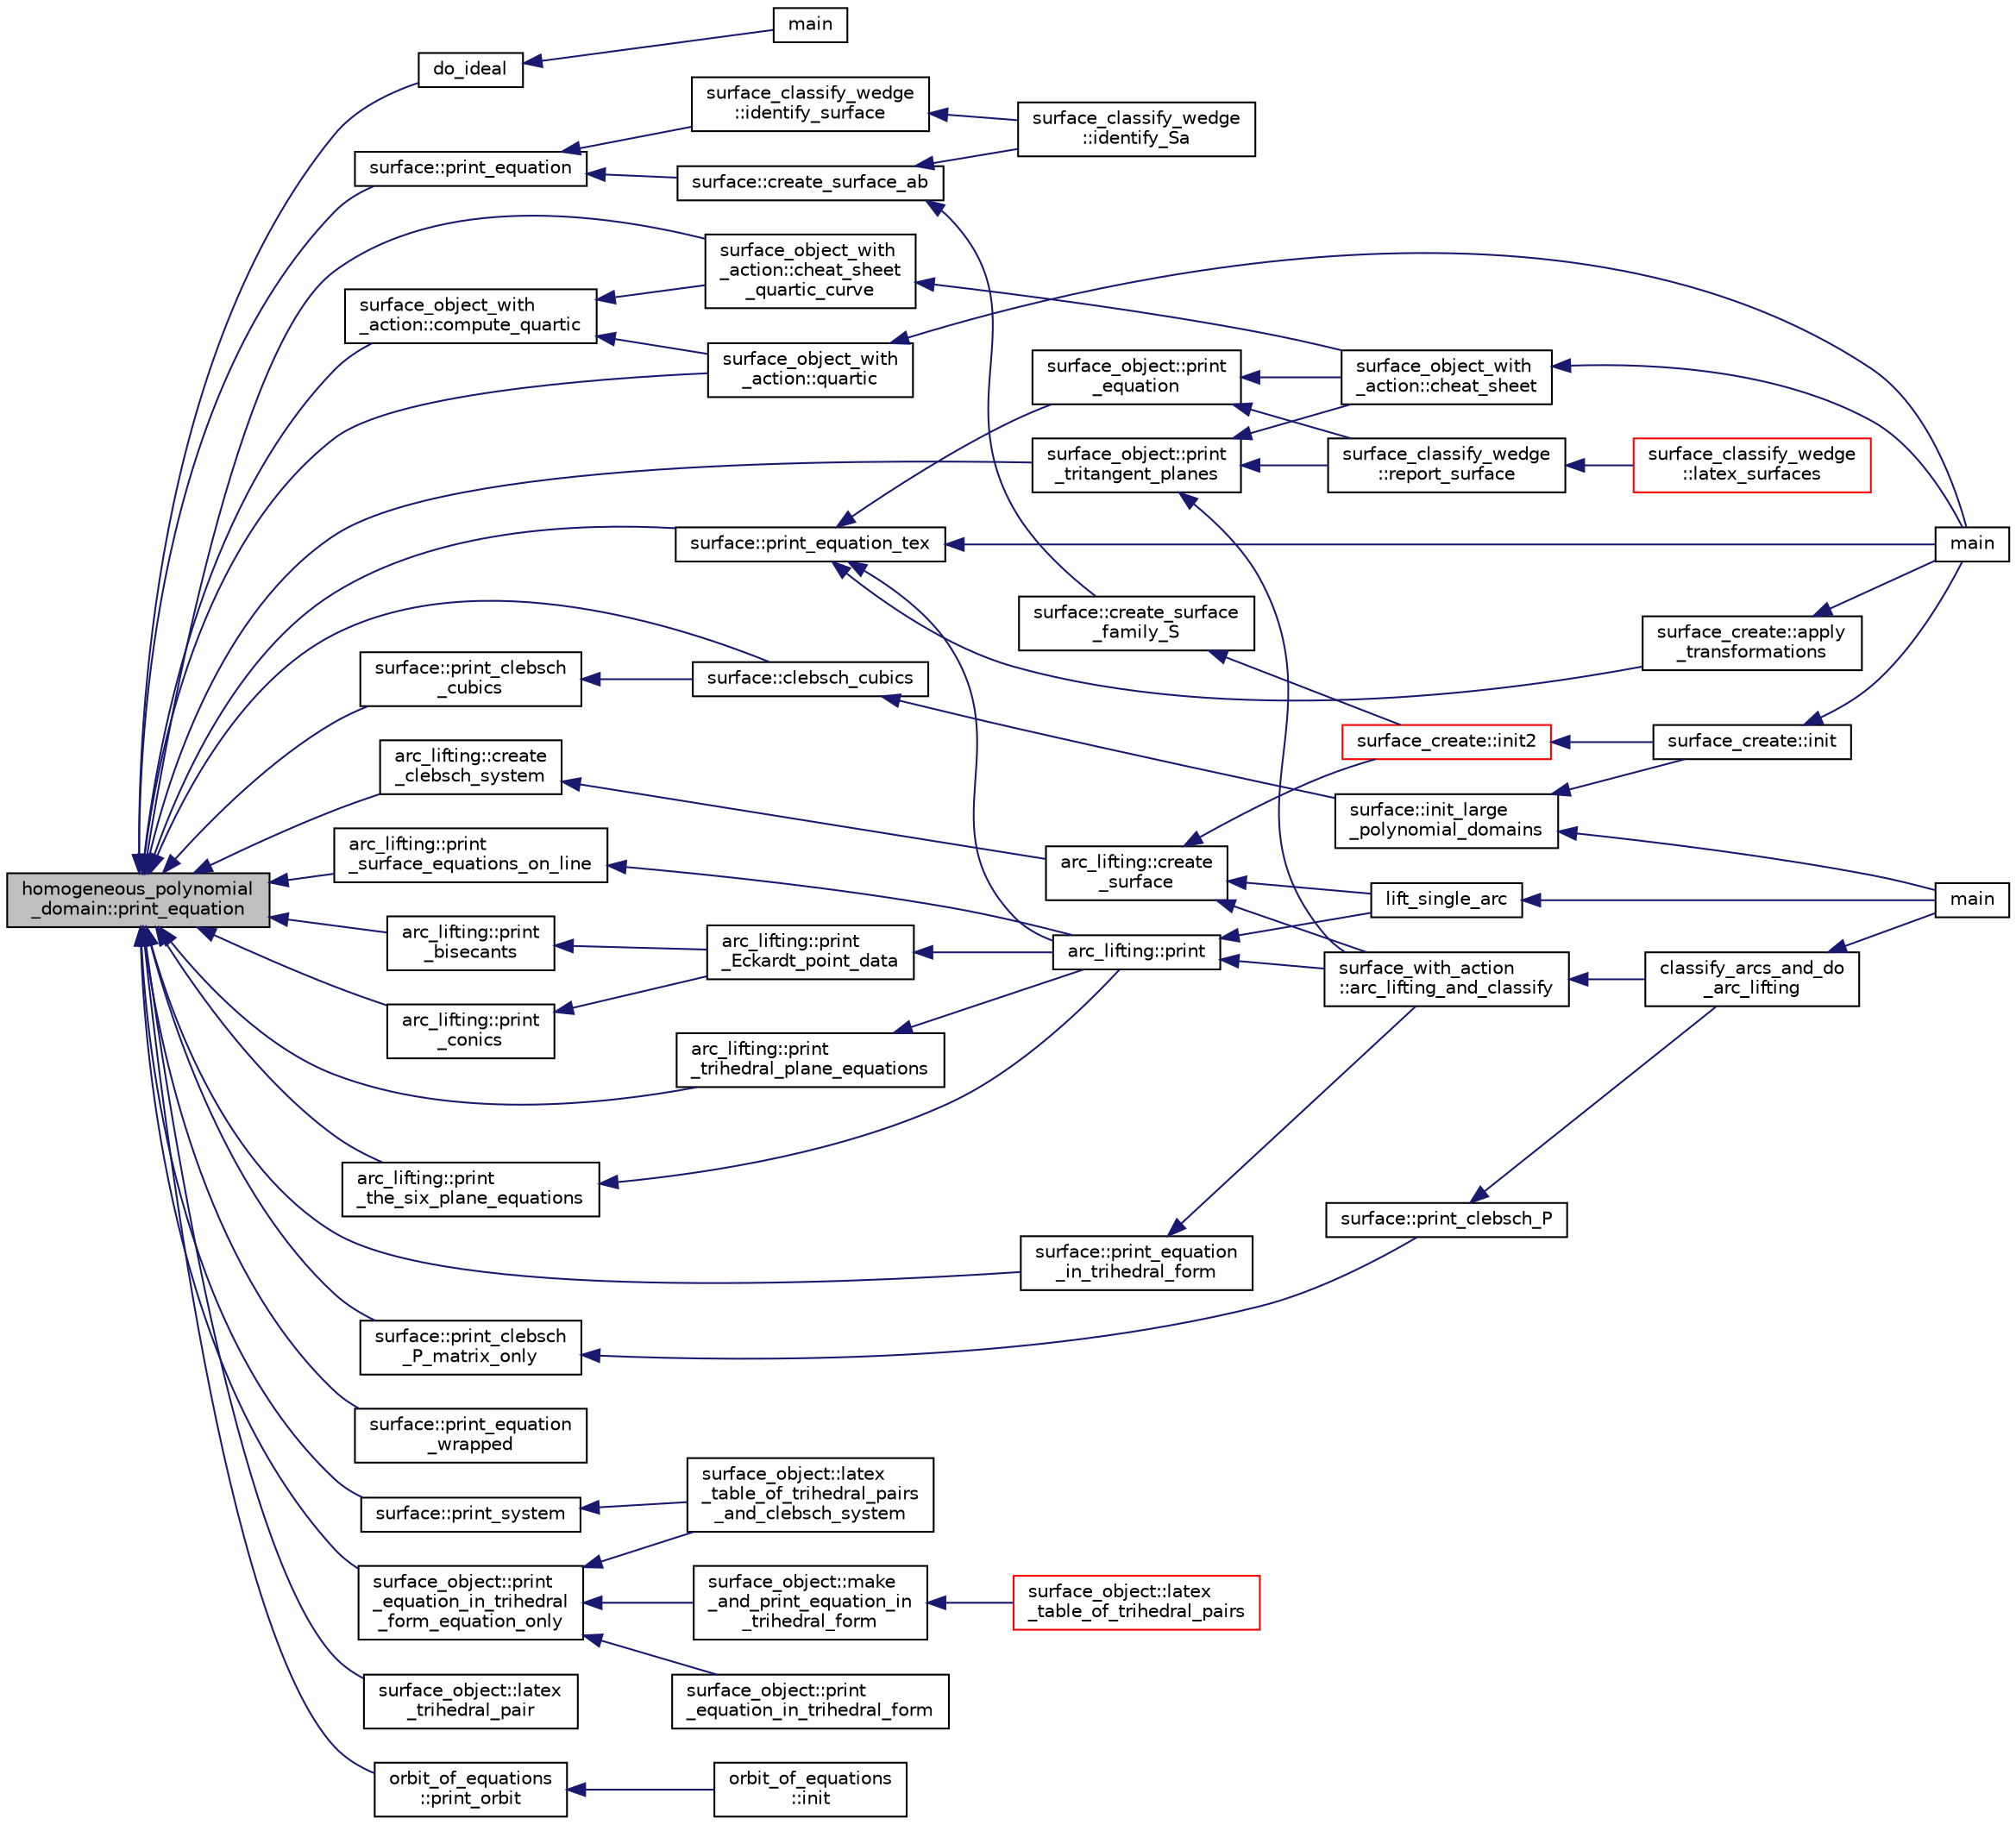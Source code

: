 digraph "homogeneous_polynomial_domain::print_equation"
{
  edge [fontname="Helvetica",fontsize="10",labelfontname="Helvetica",labelfontsize="10"];
  node [fontname="Helvetica",fontsize="10",shape=record];
  rankdir="LR";
  Node868 [label="homogeneous_polynomial\l_domain::print_equation",height=0.2,width=0.4,color="black", fillcolor="grey75", style="filled", fontcolor="black"];
  Node868 -> Node869 [dir="back",color="midnightblue",fontsize="10",style="solid",fontname="Helvetica"];
  Node869 [label="do_ideal",height=0.2,width=0.4,color="black", fillcolor="white", style="filled",URL="$d4/d67/geometry_8h.html#a719f98ff45a1f8cbe0ff10a1954f0893"];
  Node869 -> Node870 [dir="back",color="midnightblue",fontsize="10",style="solid",fontname="Helvetica"];
  Node870 [label="main",height=0.2,width=0.4,color="black", fillcolor="white", style="filled",URL="$d0/d2f/process_8_c.html#a3c04138a5bfe5d72780bb7e82a18e627"];
  Node868 -> Node871 [dir="back",color="midnightblue",fontsize="10",style="solid",fontname="Helvetica"];
  Node871 [label="surface::print_equation",height=0.2,width=0.4,color="black", fillcolor="white", style="filled",URL="$d5/d88/classsurface.html#a4c7be78ebc2a599c08f5a27c50da518b"];
  Node871 -> Node872 [dir="back",color="midnightblue",fontsize="10",style="solid",fontname="Helvetica"];
  Node872 [label="surface::create_surface_ab",height=0.2,width=0.4,color="black", fillcolor="white", style="filled",URL="$d5/d88/classsurface.html#a9e0834d9fd3ea14957df1944ac40c847"];
  Node872 -> Node873 [dir="back",color="midnightblue",fontsize="10",style="solid",fontname="Helvetica"];
  Node873 [label="surface::create_surface\l_family_S",height=0.2,width=0.4,color="black", fillcolor="white", style="filled",URL="$d5/d88/classsurface.html#a820199c4eab279fad1085a308550fa8f"];
  Node873 -> Node874 [dir="back",color="midnightblue",fontsize="10",style="solid",fontname="Helvetica"];
  Node874 [label="surface_create::init2",height=0.2,width=0.4,color="red", fillcolor="white", style="filled",URL="$de/da4/classsurface__create.html#a0d600640f7dd62d5a6c36443effdab59"];
  Node874 -> Node876 [dir="back",color="midnightblue",fontsize="10",style="solid",fontname="Helvetica"];
  Node876 [label="surface_create::init",height=0.2,width=0.4,color="black", fillcolor="white", style="filled",URL="$de/da4/classsurface__create.html#ab0db5c12825f778e3caf8aa4da02eb06"];
  Node876 -> Node877 [dir="back",color="midnightblue",fontsize="10",style="solid",fontname="Helvetica"];
  Node877 [label="main",height=0.2,width=0.4,color="black", fillcolor="white", style="filled",URL="$d2/dfa/create__surface__main_8_c.html#a217dbf8b442f20279ea00b898af96f52"];
  Node872 -> Node878 [dir="back",color="midnightblue",fontsize="10",style="solid",fontname="Helvetica"];
  Node878 [label="surface_classify_wedge\l::identify_Sa",height=0.2,width=0.4,color="black", fillcolor="white", style="filled",URL="$d7/d5c/classsurface__classify__wedge.html#a8fdc22ea1850bd4da28ace84adb055a6"];
  Node871 -> Node879 [dir="back",color="midnightblue",fontsize="10",style="solid",fontname="Helvetica"];
  Node879 [label="surface_classify_wedge\l::identify_surface",height=0.2,width=0.4,color="black", fillcolor="white", style="filled",URL="$d7/d5c/classsurface__classify__wedge.html#a0ee820a0324434792bd5362b4606de80"];
  Node879 -> Node878 [dir="back",color="midnightblue",fontsize="10",style="solid",fontname="Helvetica"];
  Node868 -> Node880 [dir="back",color="midnightblue",fontsize="10",style="solid",fontname="Helvetica"];
  Node880 [label="surface::print_equation_tex",height=0.2,width=0.4,color="black", fillcolor="white", style="filled",URL="$d5/d88/classsurface.html#aa34415699d6d3ac6e6e8c76fa9a01259"];
  Node880 -> Node877 [dir="back",color="midnightblue",fontsize="10",style="solid",fontname="Helvetica"];
  Node880 -> Node881 [dir="back",color="midnightblue",fontsize="10",style="solid",fontname="Helvetica"];
  Node881 [label="surface_object::print\l_equation",height=0.2,width=0.4,color="black", fillcolor="white", style="filled",URL="$df/df8/classsurface__object.html#a636657809582fe91c287bdf56c1b6cf3"];
  Node881 -> Node882 [dir="back",color="midnightblue",fontsize="10",style="solid",fontname="Helvetica"];
  Node882 [label="surface_classify_wedge\l::report_surface",height=0.2,width=0.4,color="black", fillcolor="white", style="filled",URL="$d7/d5c/classsurface__classify__wedge.html#ad577d435c4726d0a35c10b2f8d4ed00c"];
  Node882 -> Node883 [dir="back",color="midnightblue",fontsize="10",style="solid",fontname="Helvetica"];
  Node883 [label="surface_classify_wedge\l::latex_surfaces",height=0.2,width=0.4,color="red", fillcolor="white", style="filled",URL="$d7/d5c/classsurface__classify__wedge.html#a5698763ece48d6f0a605527ca62429c5"];
  Node881 -> Node885 [dir="back",color="midnightblue",fontsize="10",style="solid",fontname="Helvetica"];
  Node885 [label="surface_object_with\l_action::cheat_sheet",height=0.2,width=0.4,color="black", fillcolor="white", style="filled",URL="$db/d28/classsurface__object__with__action.html#a13371a6bb26f27759adcc0f7292b12d2"];
  Node885 -> Node877 [dir="back",color="midnightblue",fontsize="10",style="solid",fontname="Helvetica"];
  Node880 -> Node886 [dir="back",color="midnightblue",fontsize="10",style="solid",fontname="Helvetica"];
  Node886 [label="arc_lifting::print",height=0.2,width=0.4,color="black", fillcolor="white", style="filled",URL="$dc/db7/classarc__lifting.html#ae1609cb80720bc005f0fc3ea65150185"];
  Node886 -> Node887 [dir="back",color="midnightblue",fontsize="10",style="solid",fontname="Helvetica"];
  Node887 [label="lift_single_arc",height=0.2,width=0.4,color="black", fillcolor="white", style="filled",URL="$d6/dc3/arc__lifting__main_8_c.html#a0bdc148f70112959722a40cf9758d54b"];
  Node887 -> Node888 [dir="back",color="midnightblue",fontsize="10",style="solid",fontname="Helvetica"];
  Node888 [label="main",height=0.2,width=0.4,color="black", fillcolor="white", style="filled",URL="$d6/dc3/arc__lifting__main_8_c.html#a217dbf8b442f20279ea00b898af96f52"];
  Node886 -> Node889 [dir="back",color="midnightblue",fontsize="10",style="solid",fontname="Helvetica"];
  Node889 [label="surface_with_action\l::arc_lifting_and_classify",height=0.2,width=0.4,color="black", fillcolor="white", style="filled",URL="$d8/df9/classsurface__with__action.html#a62a3948f830c59e09ef94937650a07a4"];
  Node889 -> Node890 [dir="back",color="midnightblue",fontsize="10",style="solid",fontname="Helvetica"];
  Node890 [label="classify_arcs_and_do\l_arc_lifting",height=0.2,width=0.4,color="black", fillcolor="white", style="filled",URL="$d6/dc3/arc__lifting__main_8_c.html#afdd7be16f16b8c71e9a72fe5f6a0b59c"];
  Node890 -> Node888 [dir="back",color="midnightblue",fontsize="10",style="solid",fontname="Helvetica"];
  Node880 -> Node891 [dir="back",color="midnightblue",fontsize="10",style="solid",fontname="Helvetica"];
  Node891 [label="surface_create::apply\l_transformations",height=0.2,width=0.4,color="black", fillcolor="white", style="filled",URL="$de/da4/classsurface__create.html#a880646331f352cb7112dbd4c56e5ac57"];
  Node891 -> Node877 [dir="back",color="midnightblue",fontsize="10",style="solid",fontname="Helvetica"];
  Node868 -> Node892 [dir="back",color="midnightblue",fontsize="10",style="solid",fontname="Helvetica"];
  Node892 [label="surface::print_equation\l_in_trihedral_form",height=0.2,width=0.4,color="black", fillcolor="white", style="filled",URL="$d5/d88/classsurface.html#a9e0d320e0f9b9616ed552cd8243a7866"];
  Node892 -> Node889 [dir="back",color="midnightblue",fontsize="10",style="solid",fontname="Helvetica"];
  Node868 -> Node893 [dir="back",color="midnightblue",fontsize="10",style="solid",fontname="Helvetica"];
  Node893 [label="surface::print_equation\l_wrapped",height=0.2,width=0.4,color="black", fillcolor="white", style="filled",URL="$d5/d88/classsurface.html#add5ce9397ddae1367f5d10ad8c19aeab"];
  Node868 -> Node894 [dir="back",color="midnightblue",fontsize="10",style="solid",fontname="Helvetica"];
  Node894 [label="surface::clebsch_cubics",height=0.2,width=0.4,color="black", fillcolor="white", style="filled",URL="$d5/d88/classsurface.html#aac49a34b771fffc48f3650861c3684ab"];
  Node894 -> Node895 [dir="back",color="midnightblue",fontsize="10",style="solid",fontname="Helvetica"];
  Node895 [label="surface::init_large\l_polynomial_domains",height=0.2,width=0.4,color="black", fillcolor="white", style="filled",URL="$d5/d88/classsurface.html#a4bed81f2918efe941518ab28d9a695d2"];
  Node895 -> Node888 [dir="back",color="midnightblue",fontsize="10",style="solid",fontname="Helvetica"];
  Node895 -> Node876 [dir="back",color="midnightblue",fontsize="10",style="solid",fontname="Helvetica"];
  Node868 -> Node896 [dir="back",color="midnightblue",fontsize="10",style="solid",fontname="Helvetica"];
  Node896 [label="surface::print_clebsch\l_P_matrix_only",height=0.2,width=0.4,color="black", fillcolor="white", style="filled",URL="$d5/d88/classsurface.html#a38b901facf5122e9676375891edc34ff"];
  Node896 -> Node897 [dir="back",color="midnightblue",fontsize="10",style="solid",fontname="Helvetica"];
  Node897 [label="surface::print_clebsch_P",height=0.2,width=0.4,color="black", fillcolor="white", style="filled",URL="$d5/d88/classsurface.html#a03826c4caeaabe0dc068ca6e1a07cf79"];
  Node897 -> Node890 [dir="back",color="midnightblue",fontsize="10",style="solid",fontname="Helvetica"];
  Node868 -> Node898 [dir="back",color="midnightblue",fontsize="10",style="solid",fontname="Helvetica"];
  Node898 [label="surface::print_clebsch\l_cubics",height=0.2,width=0.4,color="black", fillcolor="white", style="filled",URL="$d5/d88/classsurface.html#a57b6dbcb5c8827ce0e745824c0cc6511"];
  Node898 -> Node894 [dir="back",color="midnightblue",fontsize="10",style="solid",fontname="Helvetica"];
  Node868 -> Node899 [dir="back",color="midnightblue",fontsize="10",style="solid",fontname="Helvetica"];
  Node899 [label="surface::print_system",height=0.2,width=0.4,color="black", fillcolor="white", style="filled",URL="$d5/d88/classsurface.html#a179752dc9ab8fed4cad7efe79fa5aa09"];
  Node899 -> Node900 [dir="back",color="midnightblue",fontsize="10",style="solid",fontname="Helvetica"];
  Node900 [label="surface_object::latex\l_table_of_trihedral_pairs\l_and_clebsch_system",height=0.2,width=0.4,color="black", fillcolor="white", style="filled",URL="$df/df8/classsurface__object.html#a174ac7ffea380b2c2593fbe540da38c4"];
  Node868 -> Node901 [dir="back",color="midnightblue",fontsize="10",style="solid",fontname="Helvetica"];
  Node901 [label="surface_object::print\l_tritangent_planes",height=0.2,width=0.4,color="black", fillcolor="white", style="filled",URL="$df/df8/classsurface__object.html#adc569e1b86bec1e9eb1b13e08ae47c0d"];
  Node901 -> Node882 [dir="back",color="midnightblue",fontsize="10",style="solid",fontname="Helvetica"];
  Node901 -> Node885 [dir="back",color="midnightblue",fontsize="10",style="solid",fontname="Helvetica"];
  Node901 -> Node889 [dir="back",color="midnightblue",fontsize="10",style="solid",fontname="Helvetica"];
  Node868 -> Node902 [dir="back",color="midnightblue",fontsize="10",style="solid",fontname="Helvetica"];
  Node902 [label="surface_object::print\l_equation_in_trihedral\l_form_equation_only",height=0.2,width=0.4,color="black", fillcolor="white", style="filled",URL="$df/df8/classsurface__object.html#ae570775863861dbf2127f755b9c886bd"];
  Node902 -> Node900 [dir="back",color="midnightblue",fontsize="10",style="solid",fontname="Helvetica"];
  Node902 -> Node903 [dir="back",color="midnightblue",fontsize="10",style="solid",fontname="Helvetica"];
  Node903 [label="surface_object::print\l_equation_in_trihedral_form",height=0.2,width=0.4,color="black", fillcolor="white", style="filled",URL="$df/df8/classsurface__object.html#ac0255c793ce4ffc32e1cecb06756dc6f"];
  Node902 -> Node904 [dir="back",color="midnightblue",fontsize="10",style="solid",fontname="Helvetica"];
  Node904 [label="surface_object::make\l_and_print_equation_in\l_trihedral_form",height=0.2,width=0.4,color="black", fillcolor="white", style="filled",URL="$df/df8/classsurface__object.html#a02b3921d146d4b171a0f5e45e08cd8fc"];
  Node904 -> Node905 [dir="back",color="midnightblue",fontsize="10",style="solid",fontname="Helvetica"];
  Node905 [label="surface_object::latex\l_table_of_trihedral_pairs",height=0.2,width=0.4,color="red", fillcolor="white", style="filled",URL="$df/df8/classsurface__object.html#ae64b2ea950f99fb467960a0f2cbe7aa7"];
  Node868 -> Node907 [dir="back",color="midnightblue",fontsize="10",style="solid",fontname="Helvetica"];
  Node907 [label="surface_object::latex\l_trihedral_pair",height=0.2,width=0.4,color="black", fillcolor="white", style="filled",URL="$df/df8/classsurface__object.html#a6a117ddae3e964180e05e39c836c80f9"];
  Node868 -> Node908 [dir="back",color="midnightblue",fontsize="10",style="solid",fontname="Helvetica"];
  Node908 [label="arc_lifting::create\l_clebsch_system",height=0.2,width=0.4,color="black", fillcolor="white", style="filled",URL="$dc/db7/classarc__lifting.html#a70e7b6f208cc31296982de47a2114721"];
  Node908 -> Node909 [dir="back",color="midnightblue",fontsize="10",style="solid",fontname="Helvetica"];
  Node909 [label="arc_lifting::create\l_surface",height=0.2,width=0.4,color="black", fillcolor="white", style="filled",URL="$dc/db7/classarc__lifting.html#a2b1fd46281de9ff3fef00fc122d39b2b"];
  Node909 -> Node887 [dir="back",color="midnightblue",fontsize="10",style="solid",fontname="Helvetica"];
  Node909 -> Node874 [dir="back",color="midnightblue",fontsize="10",style="solid",fontname="Helvetica"];
  Node909 -> Node889 [dir="back",color="midnightblue",fontsize="10",style="solid",fontname="Helvetica"];
  Node868 -> Node910 [dir="back",color="midnightblue",fontsize="10",style="solid",fontname="Helvetica"];
  Node910 [label="arc_lifting::print\l_bisecants",height=0.2,width=0.4,color="black", fillcolor="white", style="filled",URL="$dc/db7/classarc__lifting.html#aef93f2c48dbbdbc91a45c166394b2e45"];
  Node910 -> Node911 [dir="back",color="midnightblue",fontsize="10",style="solid",fontname="Helvetica"];
  Node911 [label="arc_lifting::print\l_Eckardt_point_data",height=0.2,width=0.4,color="black", fillcolor="white", style="filled",URL="$dc/db7/classarc__lifting.html#a0faa508f70aec4dced00ba6d779dc9ea"];
  Node911 -> Node886 [dir="back",color="midnightblue",fontsize="10",style="solid",fontname="Helvetica"];
  Node868 -> Node912 [dir="back",color="midnightblue",fontsize="10",style="solid",fontname="Helvetica"];
  Node912 [label="arc_lifting::print\l_conics",height=0.2,width=0.4,color="black", fillcolor="white", style="filled",URL="$dc/db7/classarc__lifting.html#a78b48841fa29136a0ced29530d11165a"];
  Node912 -> Node911 [dir="back",color="midnightblue",fontsize="10",style="solid",fontname="Helvetica"];
  Node868 -> Node913 [dir="back",color="midnightblue",fontsize="10",style="solid",fontname="Helvetica"];
  Node913 [label="arc_lifting::print\l_trihedral_plane_equations",height=0.2,width=0.4,color="black", fillcolor="white", style="filled",URL="$dc/db7/classarc__lifting.html#a0891242257251ca92491d6b9192645c6"];
  Node913 -> Node886 [dir="back",color="midnightblue",fontsize="10",style="solid",fontname="Helvetica"];
  Node868 -> Node914 [dir="back",color="midnightblue",fontsize="10",style="solid",fontname="Helvetica"];
  Node914 [label="arc_lifting::print\l_the_six_plane_equations",height=0.2,width=0.4,color="black", fillcolor="white", style="filled",URL="$dc/db7/classarc__lifting.html#a4cf3fce778a27feb4072ec56d8fc32d0"];
  Node914 -> Node886 [dir="back",color="midnightblue",fontsize="10",style="solid",fontname="Helvetica"];
  Node868 -> Node915 [dir="back",color="midnightblue",fontsize="10",style="solid",fontname="Helvetica"];
  Node915 [label="arc_lifting::print\l_surface_equations_on_line",height=0.2,width=0.4,color="black", fillcolor="white", style="filled",URL="$dc/db7/classarc__lifting.html#aba18024c35f7c17c3d0d113a85d82ada"];
  Node915 -> Node886 [dir="back",color="midnightblue",fontsize="10",style="solid",fontname="Helvetica"];
  Node868 -> Node916 [dir="back",color="midnightblue",fontsize="10",style="solid",fontname="Helvetica"];
  Node916 [label="surface_object_with\l_action::compute_quartic",height=0.2,width=0.4,color="black", fillcolor="white", style="filled",URL="$db/d28/classsurface__object__with__action.html#a81b56bce88b110aa6b38cfd4dce46122"];
  Node916 -> Node917 [dir="back",color="midnightblue",fontsize="10",style="solid",fontname="Helvetica"];
  Node917 [label="surface_object_with\l_action::quartic",height=0.2,width=0.4,color="black", fillcolor="white", style="filled",URL="$db/d28/classsurface__object__with__action.html#a0143b698eb050332a79ed95f7d274ada"];
  Node917 -> Node877 [dir="back",color="midnightblue",fontsize="10",style="solid",fontname="Helvetica"];
  Node916 -> Node918 [dir="back",color="midnightblue",fontsize="10",style="solid",fontname="Helvetica"];
  Node918 [label="surface_object_with\l_action::cheat_sheet\l_quartic_curve",height=0.2,width=0.4,color="black", fillcolor="white", style="filled",URL="$db/d28/classsurface__object__with__action.html#a7f42e37fc76dd9b6b113e35c2b886b36"];
  Node918 -> Node885 [dir="back",color="midnightblue",fontsize="10",style="solid",fontname="Helvetica"];
  Node868 -> Node917 [dir="back",color="midnightblue",fontsize="10",style="solid",fontname="Helvetica"];
  Node868 -> Node918 [dir="back",color="midnightblue",fontsize="10",style="solid",fontname="Helvetica"];
  Node868 -> Node919 [dir="back",color="midnightblue",fontsize="10",style="solid",fontname="Helvetica"];
  Node919 [label="orbit_of_equations\l::print_orbit",height=0.2,width=0.4,color="black", fillcolor="white", style="filled",URL="$dd/d23/classorbit__of__equations.html#a562f85427227aabe3200345f321167c5"];
  Node919 -> Node920 [dir="back",color="midnightblue",fontsize="10",style="solid",fontname="Helvetica"];
  Node920 [label="orbit_of_equations\l::init",height=0.2,width=0.4,color="black", fillcolor="white", style="filled",URL="$dd/d23/classorbit__of__equations.html#a2b96b10845d73e9a5565a040703f740e"];
}
